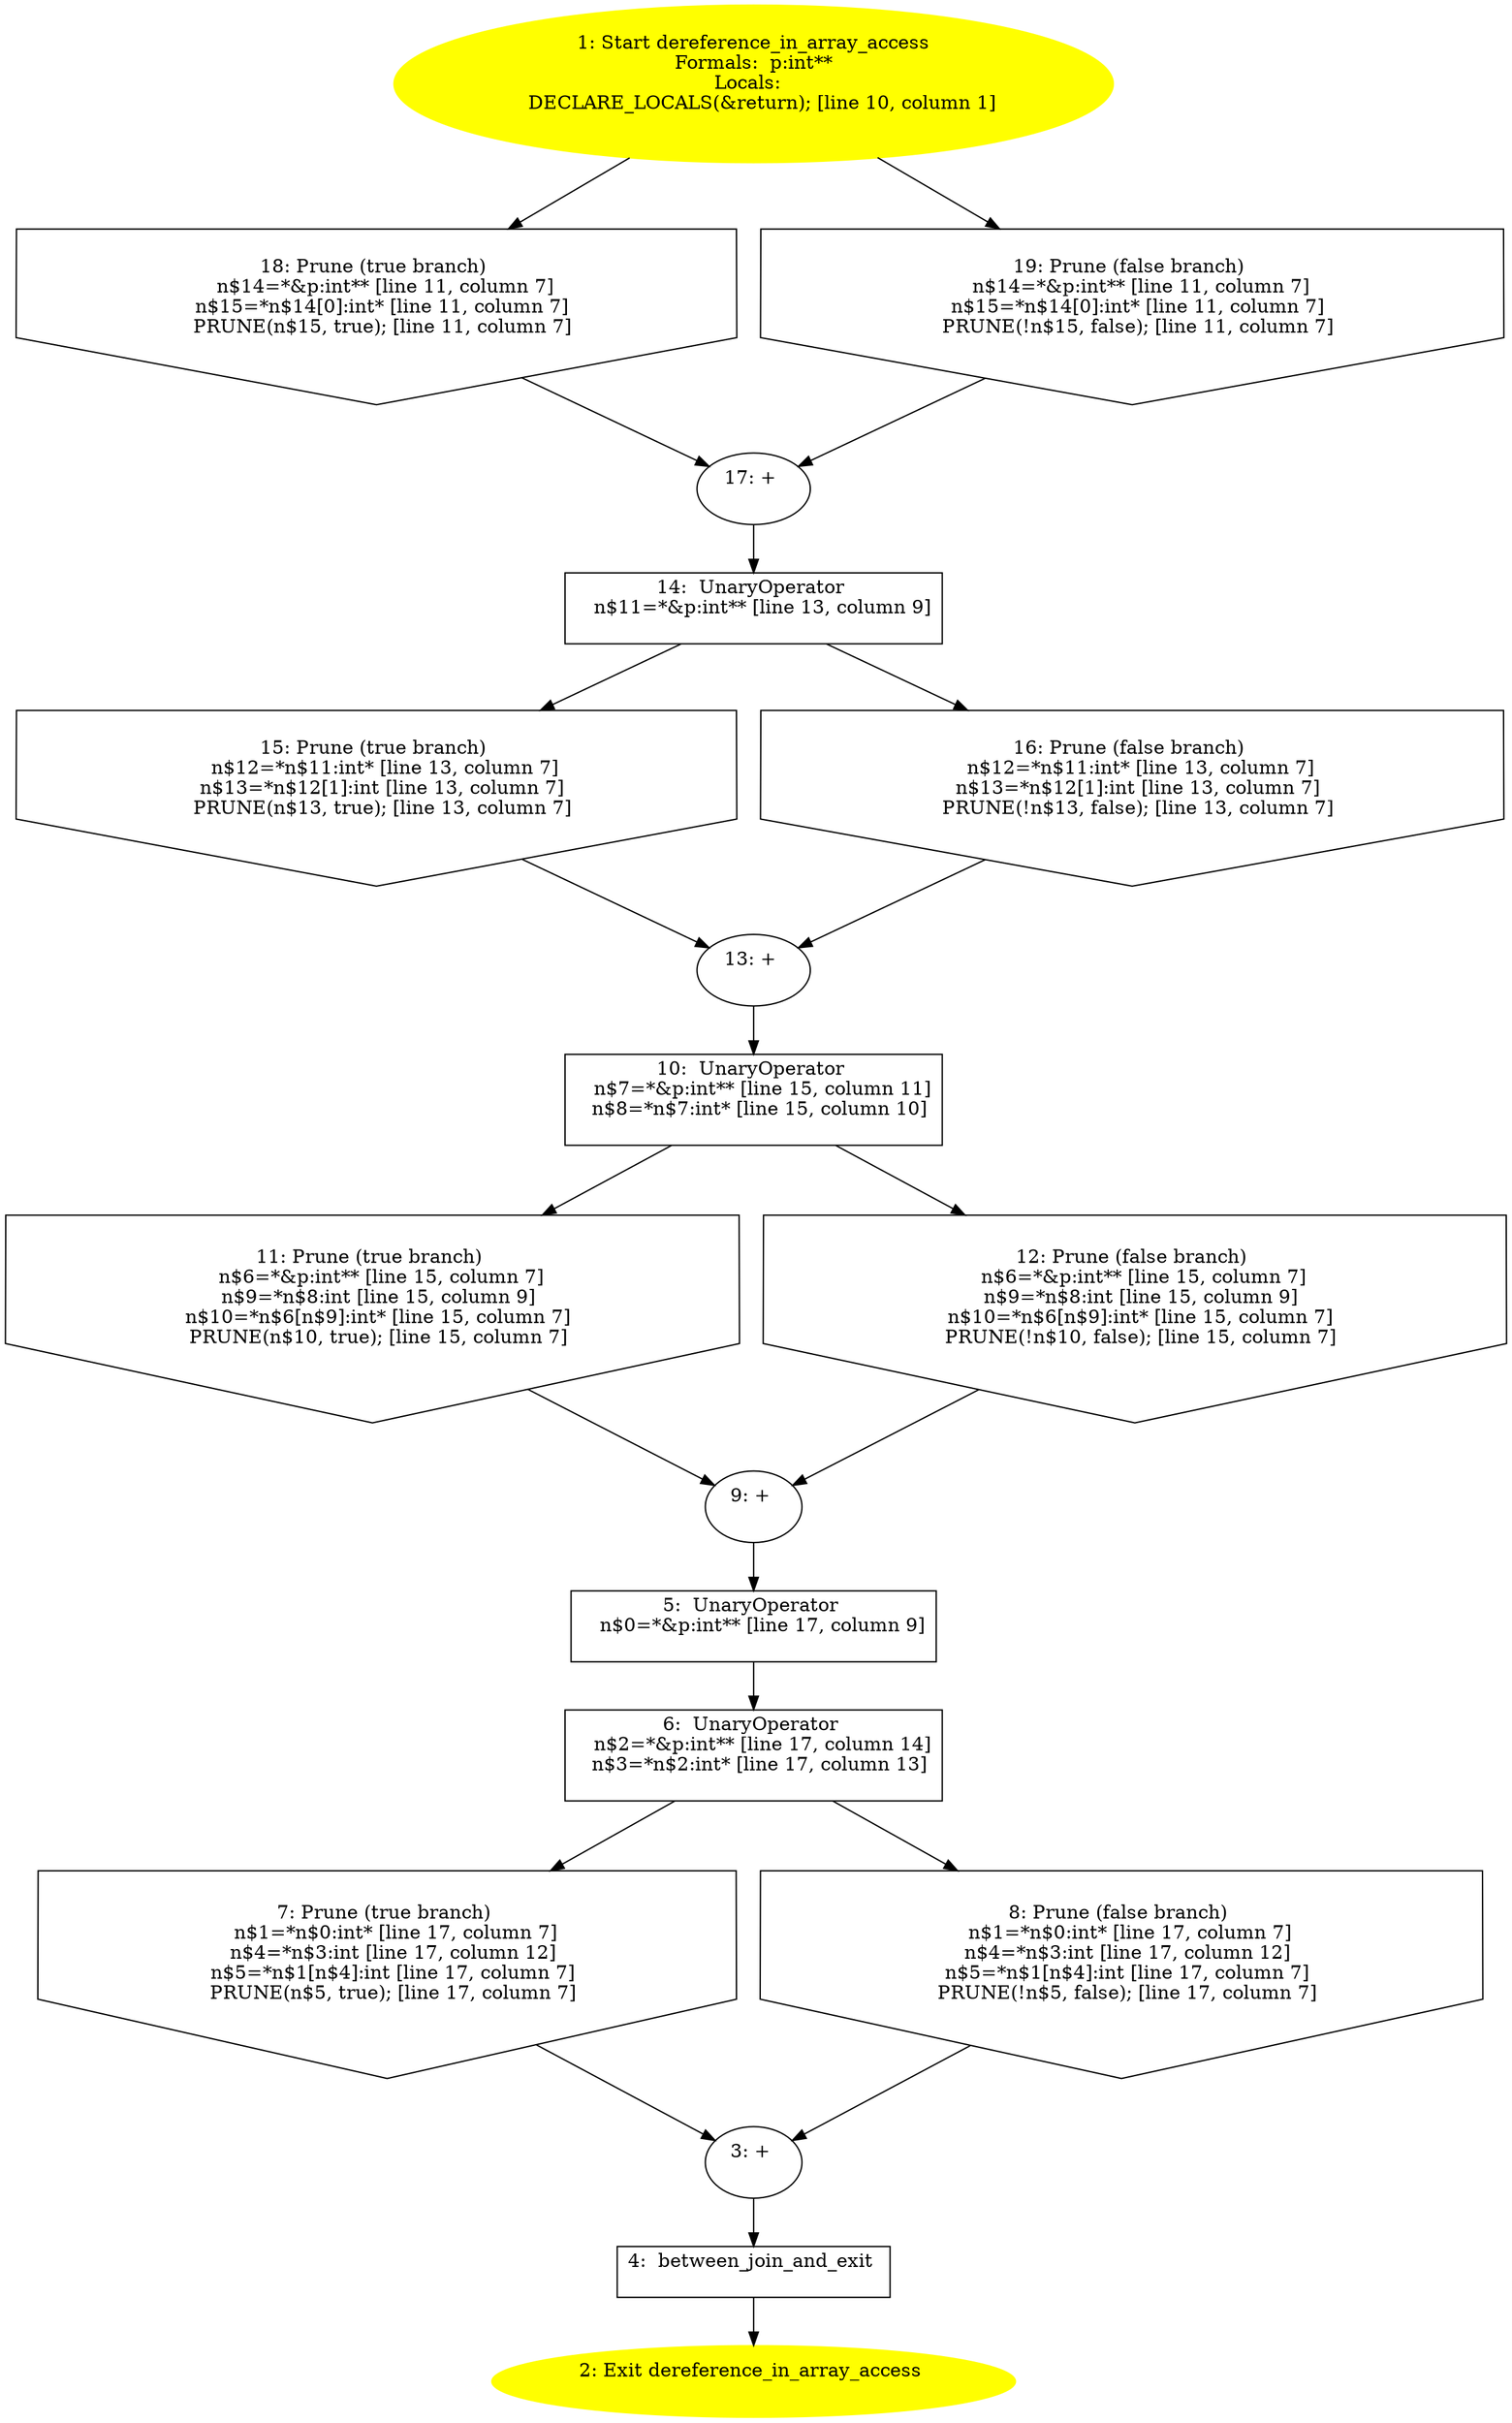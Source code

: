 /* @generated */
digraph iCFG {
"dereference_in_array_access.d3133bf0c1bc11000c355c50d0fbb3c0_1" [label="1: Start dereference_in_array_access\nFormals:  p:int**\nLocals:  \n   DECLARE_LOCALS(&return); [line 10, column 1]\n " color=yellow style=filled]
	

	 "dereference_in_array_access.d3133bf0c1bc11000c355c50d0fbb3c0_1" -> "dereference_in_array_access.d3133bf0c1bc11000c355c50d0fbb3c0_18" ;
	 "dereference_in_array_access.d3133bf0c1bc11000c355c50d0fbb3c0_1" -> "dereference_in_array_access.d3133bf0c1bc11000c355c50d0fbb3c0_19" ;
"dereference_in_array_access.d3133bf0c1bc11000c355c50d0fbb3c0_2" [label="2: Exit dereference_in_array_access \n  " color=yellow style=filled]
	

"dereference_in_array_access.d3133bf0c1bc11000c355c50d0fbb3c0_3" [label="3: + \n  " ]
	

	 "dereference_in_array_access.d3133bf0c1bc11000c355c50d0fbb3c0_3" -> "dereference_in_array_access.d3133bf0c1bc11000c355c50d0fbb3c0_4" ;
"dereference_in_array_access.d3133bf0c1bc11000c355c50d0fbb3c0_4" [label="4:  between_join_and_exit \n  " shape="box"]
	

	 "dereference_in_array_access.d3133bf0c1bc11000c355c50d0fbb3c0_4" -> "dereference_in_array_access.d3133bf0c1bc11000c355c50d0fbb3c0_2" ;
"dereference_in_array_access.d3133bf0c1bc11000c355c50d0fbb3c0_5" [label="5:  UnaryOperator \n   n$0=*&p:int** [line 17, column 9]\n " shape="box"]
	

	 "dereference_in_array_access.d3133bf0c1bc11000c355c50d0fbb3c0_5" -> "dereference_in_array_access.d3133bf0c1bc11000c355c50d0fbb3c0_6" ;
"dereference_in_array_access.d3133bf0c1bc11000c355c50d0fbb3c0_6" [label="6:  UnaryOperator \n   n$2=*&p:int** [line 17, column 14]\n  n$3=*n$2:int* [line 17, column 13]\n " shape="box"]
	

	 "dereference_in_array_access.d3133bf0c1bc11000c355c50d0fbb3c0_6" -> "dereference_in_array_access.d3133bf0c1bc11000c355c50d0fbb3c0_7" ;
	 "dereference_in_array_access.d3133bf0c1bc11000c355c50d0fbb3c0_6" -> "dereference_in_array_access.d3133bf0c1bc11000c355c50d0fbb3c0_8" ;
"dereference_in_array_access.d3133bf0c1bc11000c355c50d0fbb3c0_7" [label="7: Prune (true branch) \n   n$1=*n$0:int* [line 17, column 7]\n  n$4=*n$3:int [line 17, column 12]\n  n$5=*n$1[n$4]:int [line 17, column 7]\n  PRUNE(n$5, true); [line 17, column 7]\n " shape="invhouse"]
	

	 "dereference_in_array_access.d3133bf0c1bc11000c355c50d0fbb3c0_7" -> "dereference_in_array_access.d3133bf0c1bc11000c355c50d0fbb3c0_3" ;
"dereference_in_array_access.d3133bf0c1bc11000c355c50d0fbb3c0_8" [label="8: Prune (false branch) \n   n$1=*n$0:int* [line 17, column 7]\n  n$4=*n$3:int [line 17, column 12]\n  n$5=*n$1[n$4]:int [line 17, column 7]\n  PRUNE(!n$5, false); [line 17, column 7]\n " shape="invhouse"]
	

	 "dereference_in_array_access.d3133bf0c1bc11000c355c50d0fbb3c0_8" -> "dereference_in_array_access.d3133bf0c1bc11000c355c50d0fbb3c0_3" ;
"dereference_in_array_access.d3133bf0c1bc11000c355c50d0fbb3c0_9" [label="9: + \n  " ]
	

	 "dereference_in_array_access.d3133bf0c1bc11000c355c50d0fbb3c0_9" -> "dereference_in_array_access.d3133bf0c1bc11000c355c50d0fbb3c0_5" ;
"dereference_in_array_access.d3133bf0c1bc11000c355c50d0fbb3c0_10" [label="10:  UnaryOperator \n   n$7=*&p:int** [line 15, column 11]\n  n$8=*n$7:int* [line 15, column 10]\n " shape="box"]
	

	 "dereference_in_array_access.d3133bf0c1bc11000c355c50d0fbb3c0_10" -> "dereference_in_array_access.d3133bf0c1bc11000c355c50d0fbb3c0_11" ;
	 "dereference_in_array_access.d3133bf0c1bc11000c355c50d0fbb3c0_10" -> "dereference_in_array_access.d3133bf0c1bc11000c355c50d0fbb3c0_12" ;
"dereference_in_array_access.d3133bf0c1bc11000c355c50d0fbb3c0_11" [label="11: Prune (true branch) \n   n$6=*&p:int** [line 15, column 7]\n  n$9=*n$8:int [line 15, column 9]\n  n$10=*n$6[n$9]:int* [line 15, column 7]\n  PRUNE(n$10, true); [line 15, column 7]\n " shape="invhouse"]
	

	 "dereference_in_array_access.d3133bf0c1bc11000c355c50d0fbb3c0_11" -> "dereference_in_array_access.d3133bf0c1bc11000c355c50d0fbb3c0_9" ;
"dereference_in_array_access.d3133bf0c1bc11000c355c50d0fbb3c0_12" [label="12: Prune (false branch) \n   n$6=*&p:int** [line 15, column 7]\n  n$9=*n$8:int [line 15, column 9]\n  n$10=*n$6[n$9]:int* [line 15, column 7]\n  PRUNE(!n$10, false); [line 15, column 7]\n " shape="invhouse"]
	

	 "dereference_in_array_access.d3133bf0c1bc11000c355c50d0fbb3c0_12" -> "dereference_in_array_access.d3133bf0c1bc11000c355c50d0fbb3c0_9" ;
"dereference_in_array_access.d3133bf0c1bc11000c355c50d0fbb3c0_13" [label="13: + \n  " ]
	

	 "dereference_in_array_access.d3133bf0c1bc11000c355c50d0fbb3c0_13" -> "dereference_in_array_access.d3133bf0c1bc11000c355c50d0fbb3c0_10" ;
"dereference_in_array_access.d3133bf0c1bc11000c355c50d0fbb3c0_14" [label="14:  UnaryOperator \n   n$11=*&p:int** [line 13, column 9]\n " shape="box"]
	

	 "dereference_in_array_access.d3133bf0c1bc11000c355c50d0fbb3c0_14" -> "dereference_in_array_access.d3133bf0c1bc11000c355c50d0fbb3c0_15" ;
	 "dereference_in_array_access.d3133bf0c1bc11000c355c50d0fbb3c0_14" -> "dereference_in_array_access.d3133bf0c1bc11000c355c50d0fbb3c0_16" ;
"dereference_in_array_access.d3133bf0c1bc11000c355c50d0fbb3c0_15" [label="15: Prune (true branch) \n   n$12=*n$11:int* [line 13, column 7]\n  n$13=*n$12[1]:int [line 13, column 7]\n  PRUNE(n$13, true); [line 13, column 7]\n " shape="invhouse"]
	

	 "dereference_in_array_access.d3133bf0c1bc11000c355c50d0fbb3c0_15" -> "dereference_in_array_access.d3133bf0c1bc11000c355c50d0fbb3c0_13" ;
"dereference_in_array_access.d3133bf0c1bc11000c355c50d0fbb3c0_16" [label="16: Prune (false branch) \n   n$12=*n$11:int* [line 13, column 7]\n  n$13=*n$12[1]:int [line 13, column 7]\n  PRUNE(!n$13, false); [line 13, column 7]\n " shape="invhouse"]
	

	 "dereference_in_array_access.d3133bf0c1bc11000c355c50d0fbb3c0_16" -> "dereference_in_array_access.d3133bf0c1bc11000c355c50d0fbb3c0_13" ;
"dereference_in_array_access.d3133bf0c1bc11000c355c50d0fbb3c0_17" [label="17: + \n  " ]
	

	 "dereference_in_array_access.d3133bf0c1bc11000c355c50d0fbb3c0_17" -> "dereference_in_array_access.d3133bf0c1bc11000c355c50d0fbb3c0_14" ;
"dereference_in_array_access.d3133bf0c1bc11000c355c50d0fbb3c0_18" [label="18: Prune (true branch) \n   n$14=*&p:int** [line 11, column 7]\n  n$15=*n$14[0]:int* [line 11, column 7]\n  PRUNE(n$15, true); [line 11, column 7]\n " shape="invhouse"]
	

	 "dereference_in_array_access.d3133bf0c1bc11000c355c50d0fbb3c0_18" -> "dereference_in_array_access.d3133bf0c1bc11000c355c50d0fbb3c0_17" ;
"dereference_in_array_access.d3133bf0c1bc11000c355c50d0fbb3c0_19" [label="19: Prune (false branch) \n   n$14=*&p:int** [line 11, column 7]\n  n$15=*n$14[0]:int* [line 11, column 7]\n  PRUNE(!n$15, false); [line 11, column 7]\n " shape="invhouse"]
	

	 "dereference_in_array_access.d3133bf0c1bc11000c355c50d0fbb3c0_19" -> "dereference_in_array_access.d3133bf0c1bc11000c355c50d0fbb3c0_17" ;
}

